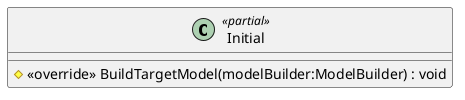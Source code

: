 @startuml
class Initial <<partial>> {
    # <<override>> BuildTargetModel(modelBuilder:ModelBuilder) : void
}
@enduml
